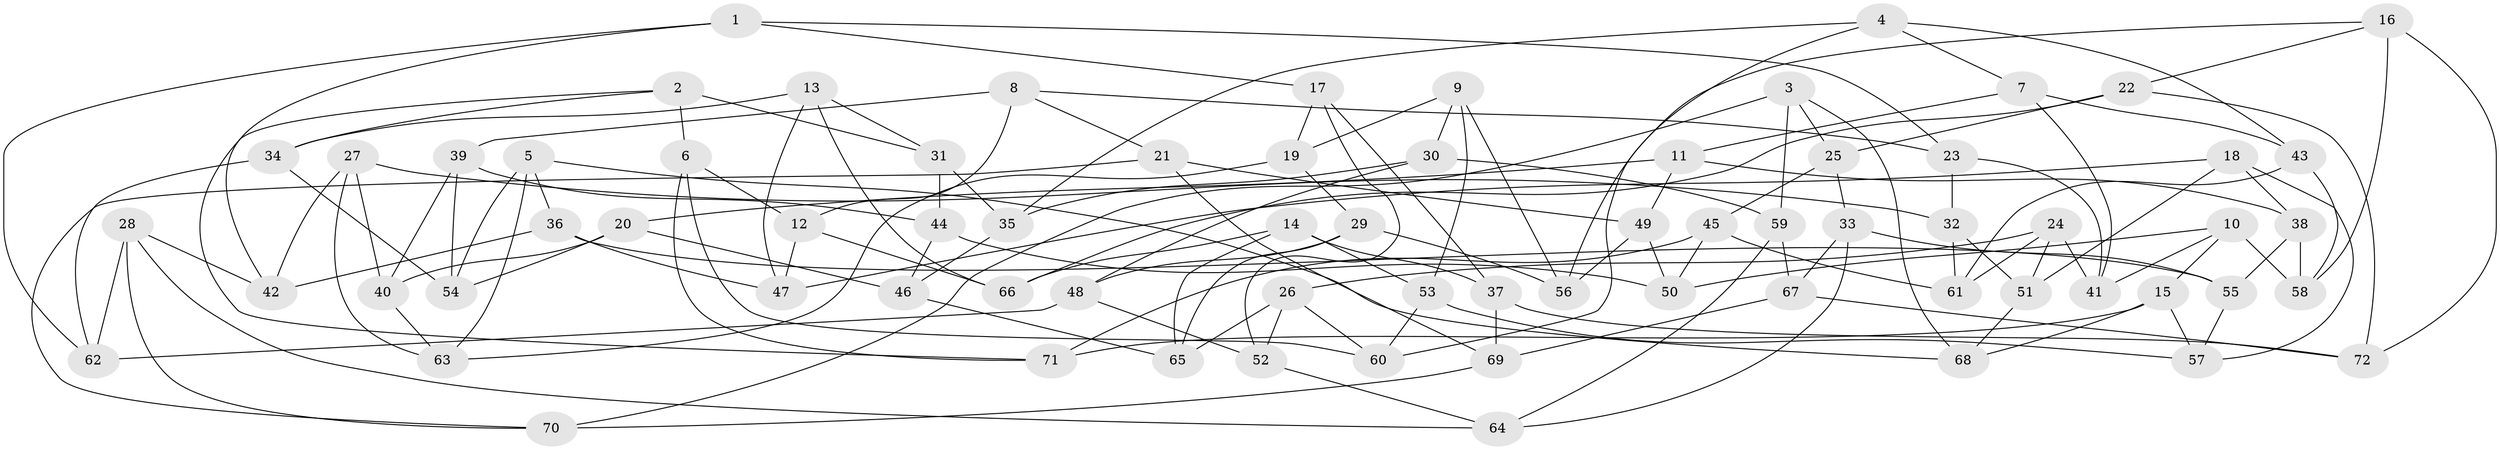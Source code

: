 // coarse degree distribution, {5: 0.18181818181818182, 7: 0.22727272727272727, 10: 0.045454545454545456, 6: 0.36363636363636365, 4: 0.045454545454545456, 8: 0.09090909090909091, 3: 0.045454545454545456}
// Generated by graph-tools (version 1.1) at 2025/38/03/04/25 23:38:06]
// undirected, 72 vertices, 144 edges
graph export_dot {
  node [color=gray90,style=filled];
  1;
  2;
  3;
  4;
  5;
  6;
  7;
  8;
  9;
  10;
  11;
  12;
  13;
  14;
  15;
  16;
  17;
  18;
  19;
  20;
  21;
  22;
  23;
  24;
  25;
  26;
  27;
  28;
  29;
  30;
  31;
  32;
  33;
  34;
  35;
  36;
  37;
  38;
  39;
  40;
  41;
  42;
  43;
  44;
  45;
  46;
  47;
  48;
  49;
  50;
  51;
  52;
  53;
  54;
  55;
  56;
  57;
  58;
  59;
  60;
  61;
  62;
  63;
  64;
  65;
  66;
  67;
  68;
  69;
  70;
  71;
  72;
  1 -- 23;
  1 -- 62;
  1 -- 17;
  1 -- 42;
  2 -- 6;
  2 -- 31;
  2 -- 71;
  2 -- 34;
  3 -- 59;
  3 -- 68;
  3 -- 70;
  3 -- 25;
  4 -- 43;
  4 -- 60;
  4 -- 7;
  4 -- 35;
  5 -- 63;
  5 -- 36;
  5 -- 54;
  5 -- 68;
  6 -- 71;
  6 -- 60;
  6 -- 12;
  7 -- 11;
  7 -- 43;
  7 -- 41;
  8 -- 21;
  8 -- 23;
  8 -- 12;
  8 -- 39;
  9 -- 30;
  9 -- 53;
  9 -- 19;
  9 -- 56;
  10 -- 41;
  10 -- 50;
  10 -- 58;
  10 -- 15;
  11 -- 20;
  11 -- 38;
  11 -- 49;
  12 -- 66;
  12 -- 47;
  13 -- 34;
  13 -- 47;
  13 -- 31;
  13 -- 66;
  14 -- 37;
  14 -- 65;
  14 -- 66;
  14 -- 53;
  15 -- 68;
  15 -- 71;
  15 -- 57;
  16 -- 58;
  16 -- 22;
  16 -- 56;
  16 -- 72;
  17 -- 52;
  17 -- 19;
  17 -- 37;
  18 -- 47;
  18 -- 57;
  18 -- 38;
  18 -- 51;
  19 -- 29;
  19 -- 63;
  20 -- 40;
  20 -- 46;
  20 -- 54;
  21 -- 69;
  21 -- 49;
  21 -- 70;
  22 -- 25;
  22 -- 66;
  22 -- 72;
  23 -- 32;
  23 -- 41;
  24 -- 26;
  24 -- 41;
  24 -- 61;
  24 -- 51;
  25 -- 45;
  25 -- 33;
  26 -- 52;
  26 -- 60;
  26 -- 65;
  27 -- 40;
  27 -- 63;
  27 -- 42;
  27 -- 32;
  28 -- 42;
  28 -- 64;
  28 -- 62;
  28 -- 70;
  29 -- 48;
  29 -- 56;
  29 -- 65;
  30 -- 35;
  30 -- 59;
  30 -- 48;
  31 -- 35;
  31 -- 44;
  32 -- 61;
  32 -- 51;
  33 -- 67;
  33 -- 64;
  33 -- 55;
  34 -- 62;
  34 -- 54;
  35 -- 46;
  36 -- 42;
  36 -- 47;
  36 -- 55;
  37 -- 72;
  37 -- 69;
  38 -- 55;
  38 -- 58;
  39 -- 40;
  39 -- 44;
  39 -- 54;
  40 -- 63;
  43 -- 61;
  43 -- 58;
  44 -- 46;
  44 -- 50;
  45 -- 71;
  45 -- 50;
  45 -- 61;
  46 -- 65;
  48 -- 62;
  48 -- 52;
  49 -- 50;
  49 -- 56;
  51 -- 68;
  52 -- 64;
  53 -- 57;
  53 -- 60;
  55 -- 57;
  59 -- 64;
  59 -- 67;
  67 -- 72;
  67 -- 69;
  69 -- 70;
}
